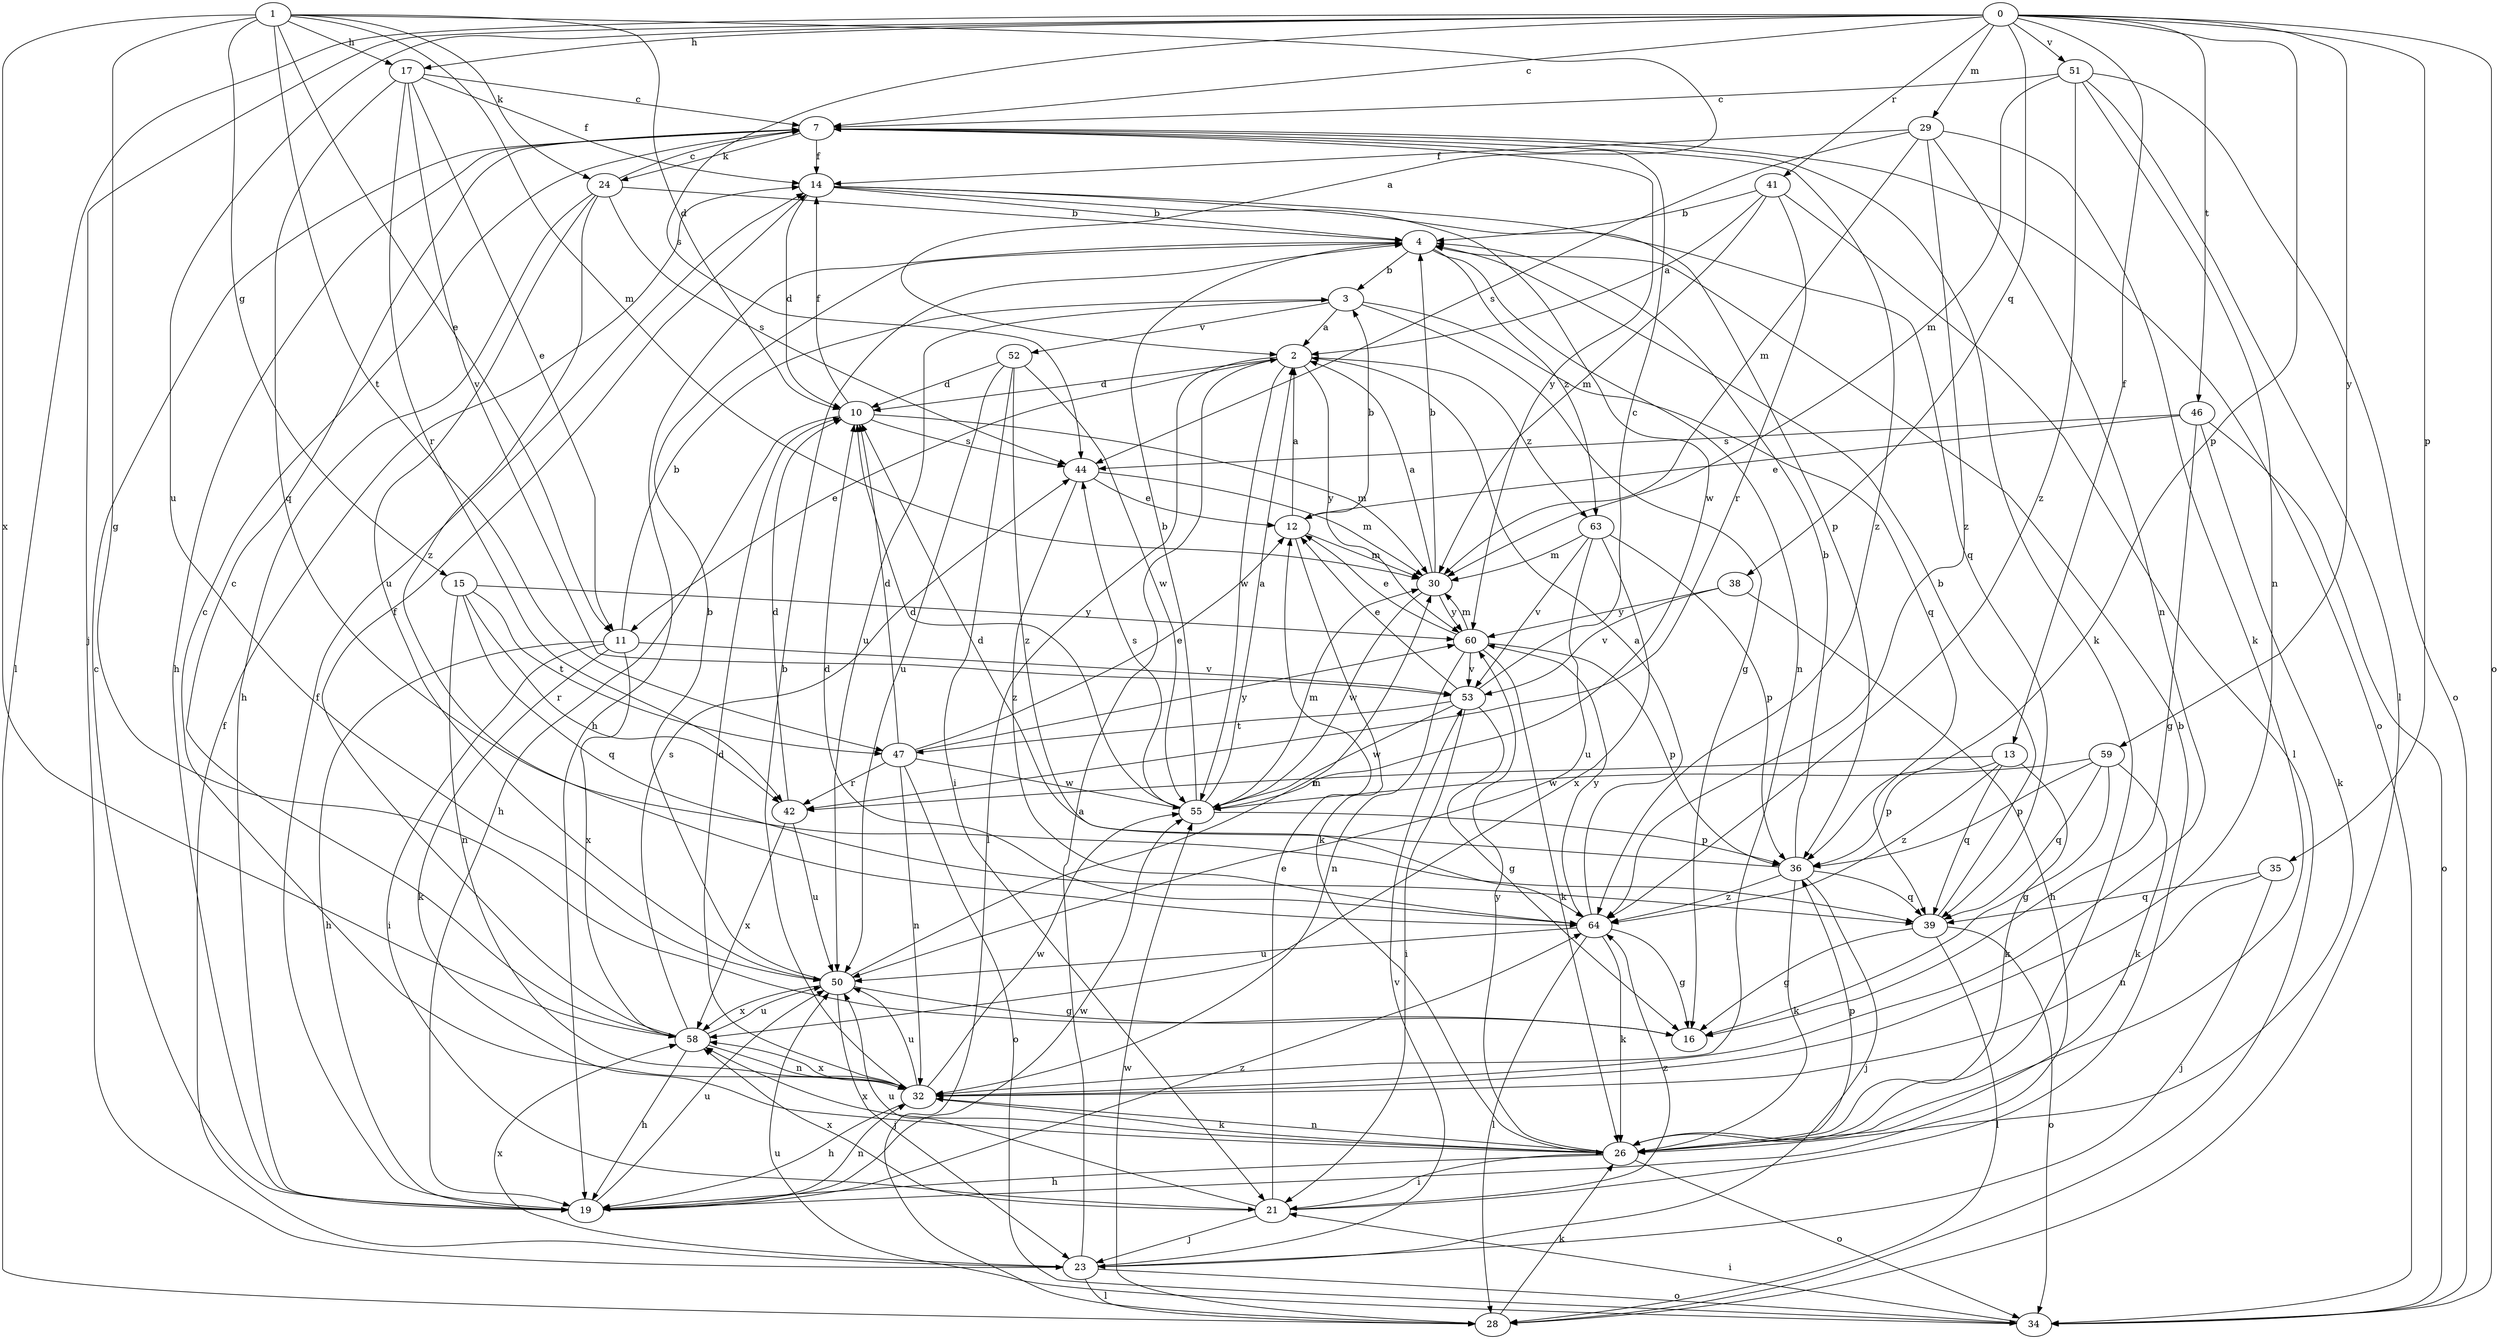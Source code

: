 strict digraph  {
0;
1;
2;
3;
4;
7;
10;
11;
12;
13;
14;
15;
16;
17;
19;
21;
23;
24;
26;
28;
29;
30;
32;
34;
35;
36;
38;
39;
41;
42;
44;
46;
47;
50;
51;
52;
53;
55;
58;
59;
60;
63;
64;
0 -> 7  [label=c];
0 -> 13  [label=f];
0 -> 17  [label=h];
0 -> 23  [label=j];
0 -> 28  [label=l];
0 -> 29  [label=m];
0 -> 34  [label=o];
0 -> 35  [label=p];
0 -> 36  [label=p];
0 -> 38  [label=q];
0 -> 41  [label=r];
0 -> 44  [label=s];
0 -> 46  [label=t];
0 -> 50  [label=u];
0 -> 51  [label=v];
0 -> 59  [label=y];
1 -> 2  [label=a];
1 -> 10  [label=d];
1 -> 11  [label=e];
1 -> 15  [label=g];
1 -> 16  [label=g];
1 -> 17  [label=h];
1 -> 24  [label=k];
1 -> 30  [label=m];
1 -> 47  [label=t];
1 -> 58  [label=x];
2 -> 10  [label=d];
2 -> 11  [label=e];
2 -> 28  [label=l];
2 -> 55  [label=w];
2 -> 60  [label=y];
2 -> 63  [label=z];
3 -> 2  [label=a];
3 -> 16  [label=g];
3 -> 39  [label=q];
3 -> 50  [label=u];
3 -> 52  [label=v];
4 -> 3  [label=b];
4 -> 19  [label=h];
4 -> 32  [label=n];
4 -> 63  [label=z];
7 -> 14  [label=f];
7 -> 19  [label=h];
7 -> 24  [label=k];
7 -> 26  [label=k];
7 -> 34  [label=o];
7 -> 60  [label=y];
7 -> 64  [label=z];
10 -> 14  [label=f];
10 -> 19  [label=h];
10 -> 30  [label=m];
10 -> 44  [label=s];
11 -> 3  [label=b];
11 -> 19  [label=h];
11 -> 21  [label=i];
11 -> 26  [label=k];
11 -> 53  [label=v];
11 -> 58  [label=x];
12 -> 2  [label=a];
12 -> 3  [label=b];
12 -> 26  [label=k];
12 -> 30  [label=m];
13 -> 26  [label=k];
13 -> 36  [label=p];
13 -> 39  [label=q];
13 -> 42  [label=r];
13 -> 64  [label=z];
14 -> 4  [label=b];
14 -> 10  [label=d];
14 -> 36  [label=p];
14 -> 39  [label=q];
14 -> 55  [label=w];
15 -> 32  [label=n];
15 -> 39  [label=q];
15 -> 42  [label=r];
15 -> 47  [label=t];
15 -> 60  [label=y];
17 -> 7  [label=c];
17 -> 11  [label=e];
17 -> 14  [label=f];
17 -> 39  [label=q];
17 -> 42  [label=r];
17 -> 53  [label=v];
19 -> 7  [label=c];
19 -> 14  [label=f];
19 -> 32  [label=n];
19 -> 50  [label=u];
19 -> 55  [label=w];
19 -> 64  [label=z];
21 -> 4  [label=b];
21 -> 12  [label=e];
21 -> 23  [label=j];
21 -> 50  [label=u];
21 -> 58  [label=x];
21 -> 64  [label=z];
23 -> 2  [label=a];
23 -> 14  [label=f];
23 -> 28  [label=l];
23 -> 34  [label=o];
23 -> 53  [label=v];
23 -> 58  [label=x];
24 -> 4  [label=b];
24 -> 7  [label=c];
24 -> 19  [label=h];
24 -> 44  [label=s];
24 -> 50  [label=u];
24 -> 64  [label=z];
26 -> 19  [label=h];
26 -> 21  [label=i];
26 -> 32  [label=n];
26 -> 34  [label=o];
26 -> 36  [label=p];
26 -> 58  [label=x];
26 -> 60  [label=y];
28 -> 26  [label=k];
28 -> 55  [label=w];
29 -> 14  [label=f];
29 -> 26  [label=k];
29 -> 30  [label=m];
29 -> 32  [label=n];
29 -> 44  [label=s];
29 -> 64  [label=z];
30 -> 2  [label=a];
30 -> 4  [label=b];
30 -> 55  [label=w];
30 -> 60  [label=y];
32 -> 4  [label=b];
32 -> 7  [label=c];
32 -> 10  [label=d];
32 -> 19  [label=h];
32 -> 26  [label=k];
32 -> 50  [label=u];
32 -> 55  [label=w];
32 -> 58  [label=x];
34 -> 21  [label=i];
34 -> 50  [label=u];
35 -> 23  [label=j];
35 -> 32  [label=n];
35 -> 39  [label=q];
36 -> 4  [label=b];
36 -> 10  [label=d];
36 -> 23  [label=j];
36 -> 26  [label=k];
36 -> 39  [label=q];
36 -> 64  [label=z];
38 -> 19  [label=h];
38 -> 53  [label=v];
38 -> 60  [label=y];
39 -> 4  [label=b];
39 -> 16  [label=g];
39 -> 28  [label=l];
39 -> 34  [label=o];
41 -> 2  [label=a];
41 -> 4  [label=b];
41 -> 28  [label=l];
41 -> 30  [label=m];
41 -> 42  [label=r];
42 -> 10  [label=d];
42 -> 50  [label=u];
42 -> 58  [label=x];
44 -> 12  [label=e];
44 -> 30  [label=m];
44 -> 64  [label=z];
46 -> 12  [label=e];
46 -> 16  [label=g];
46 -> 26  [label=k];
46 -> 34  [label=o];
46 -> 44  [label=s];
47 -> 10  [label=d];
47 -> 12  [label=e];
47 -> 32  [label=n];
47 -> 34  [label=o];
47 -> 42  [label=r];
47 -> 55  [label=w];
47 -> 60  [label=y];
50 -> 4  [label=b];
50 -> 16  [label=g];
50 -> 23  [label=j];
50 -> 30  [label=m];
50 -> 58  [label=x];
51 -> 7  [label=c];
51 -> 28  [label=l];
51 -> 30  [label=m];
51 -> 32  [label=n];
51 -> 34  [label=o];
51 -> 64  [label=z];
52 -> 10  [label=d];
52 -> 21  [label=i];
52 -> 50  [label=u];
52 -> 55  [label=w];
52 -> 64  [label=z];
53 -> 7  [label=c];
53 -> 12  [label=e];
53 -> 16  [label=g];
53 -> 21  [label=i];
53 -> 47  [label=t];
53 -> 55  [label=w];
55 -> 2  [label=a];
55 -> 4  [label=b];
55 -> 10  [label=d];
55 -> 30  [label=m];
55 -> 36  [label=p];
55 -> 44  [label=s];
58 -> 7  [label=c];
58 -> 14  [label=f];
58 -> 19  [label=h];
58 -> 32  [label=n];
58 -> 44  [label=s];
58 -> 50  [label=u];
59 -> 16  [label=g];
59 -> 26  [label=k];
59 -> 36  [label=p];
59 -> 39  [label=q];
59 -> 55  [label=w];
60 -> 12  [label=e];
60 -> 26  [label=k];
60 -> 30  [label=m];
60 -> 32  [label=n];
60 -> 36  [label=p];
60 -> 53  [label=v];
63 -> 30  [label=m];
63 -> 36  [label=p];
63 -> 50  [label=u];
63 -> 53  [label=v];
63 -> 58  [label=x];
64 -> 2  [label=a];
64 -> 10  [label=d];
64 -> 16  [label=g];
64 -> 26  [label=k];
64 -> 28  [label=l];
64 -> 50  [label=u];
64 -> 60  [label=y];
}
